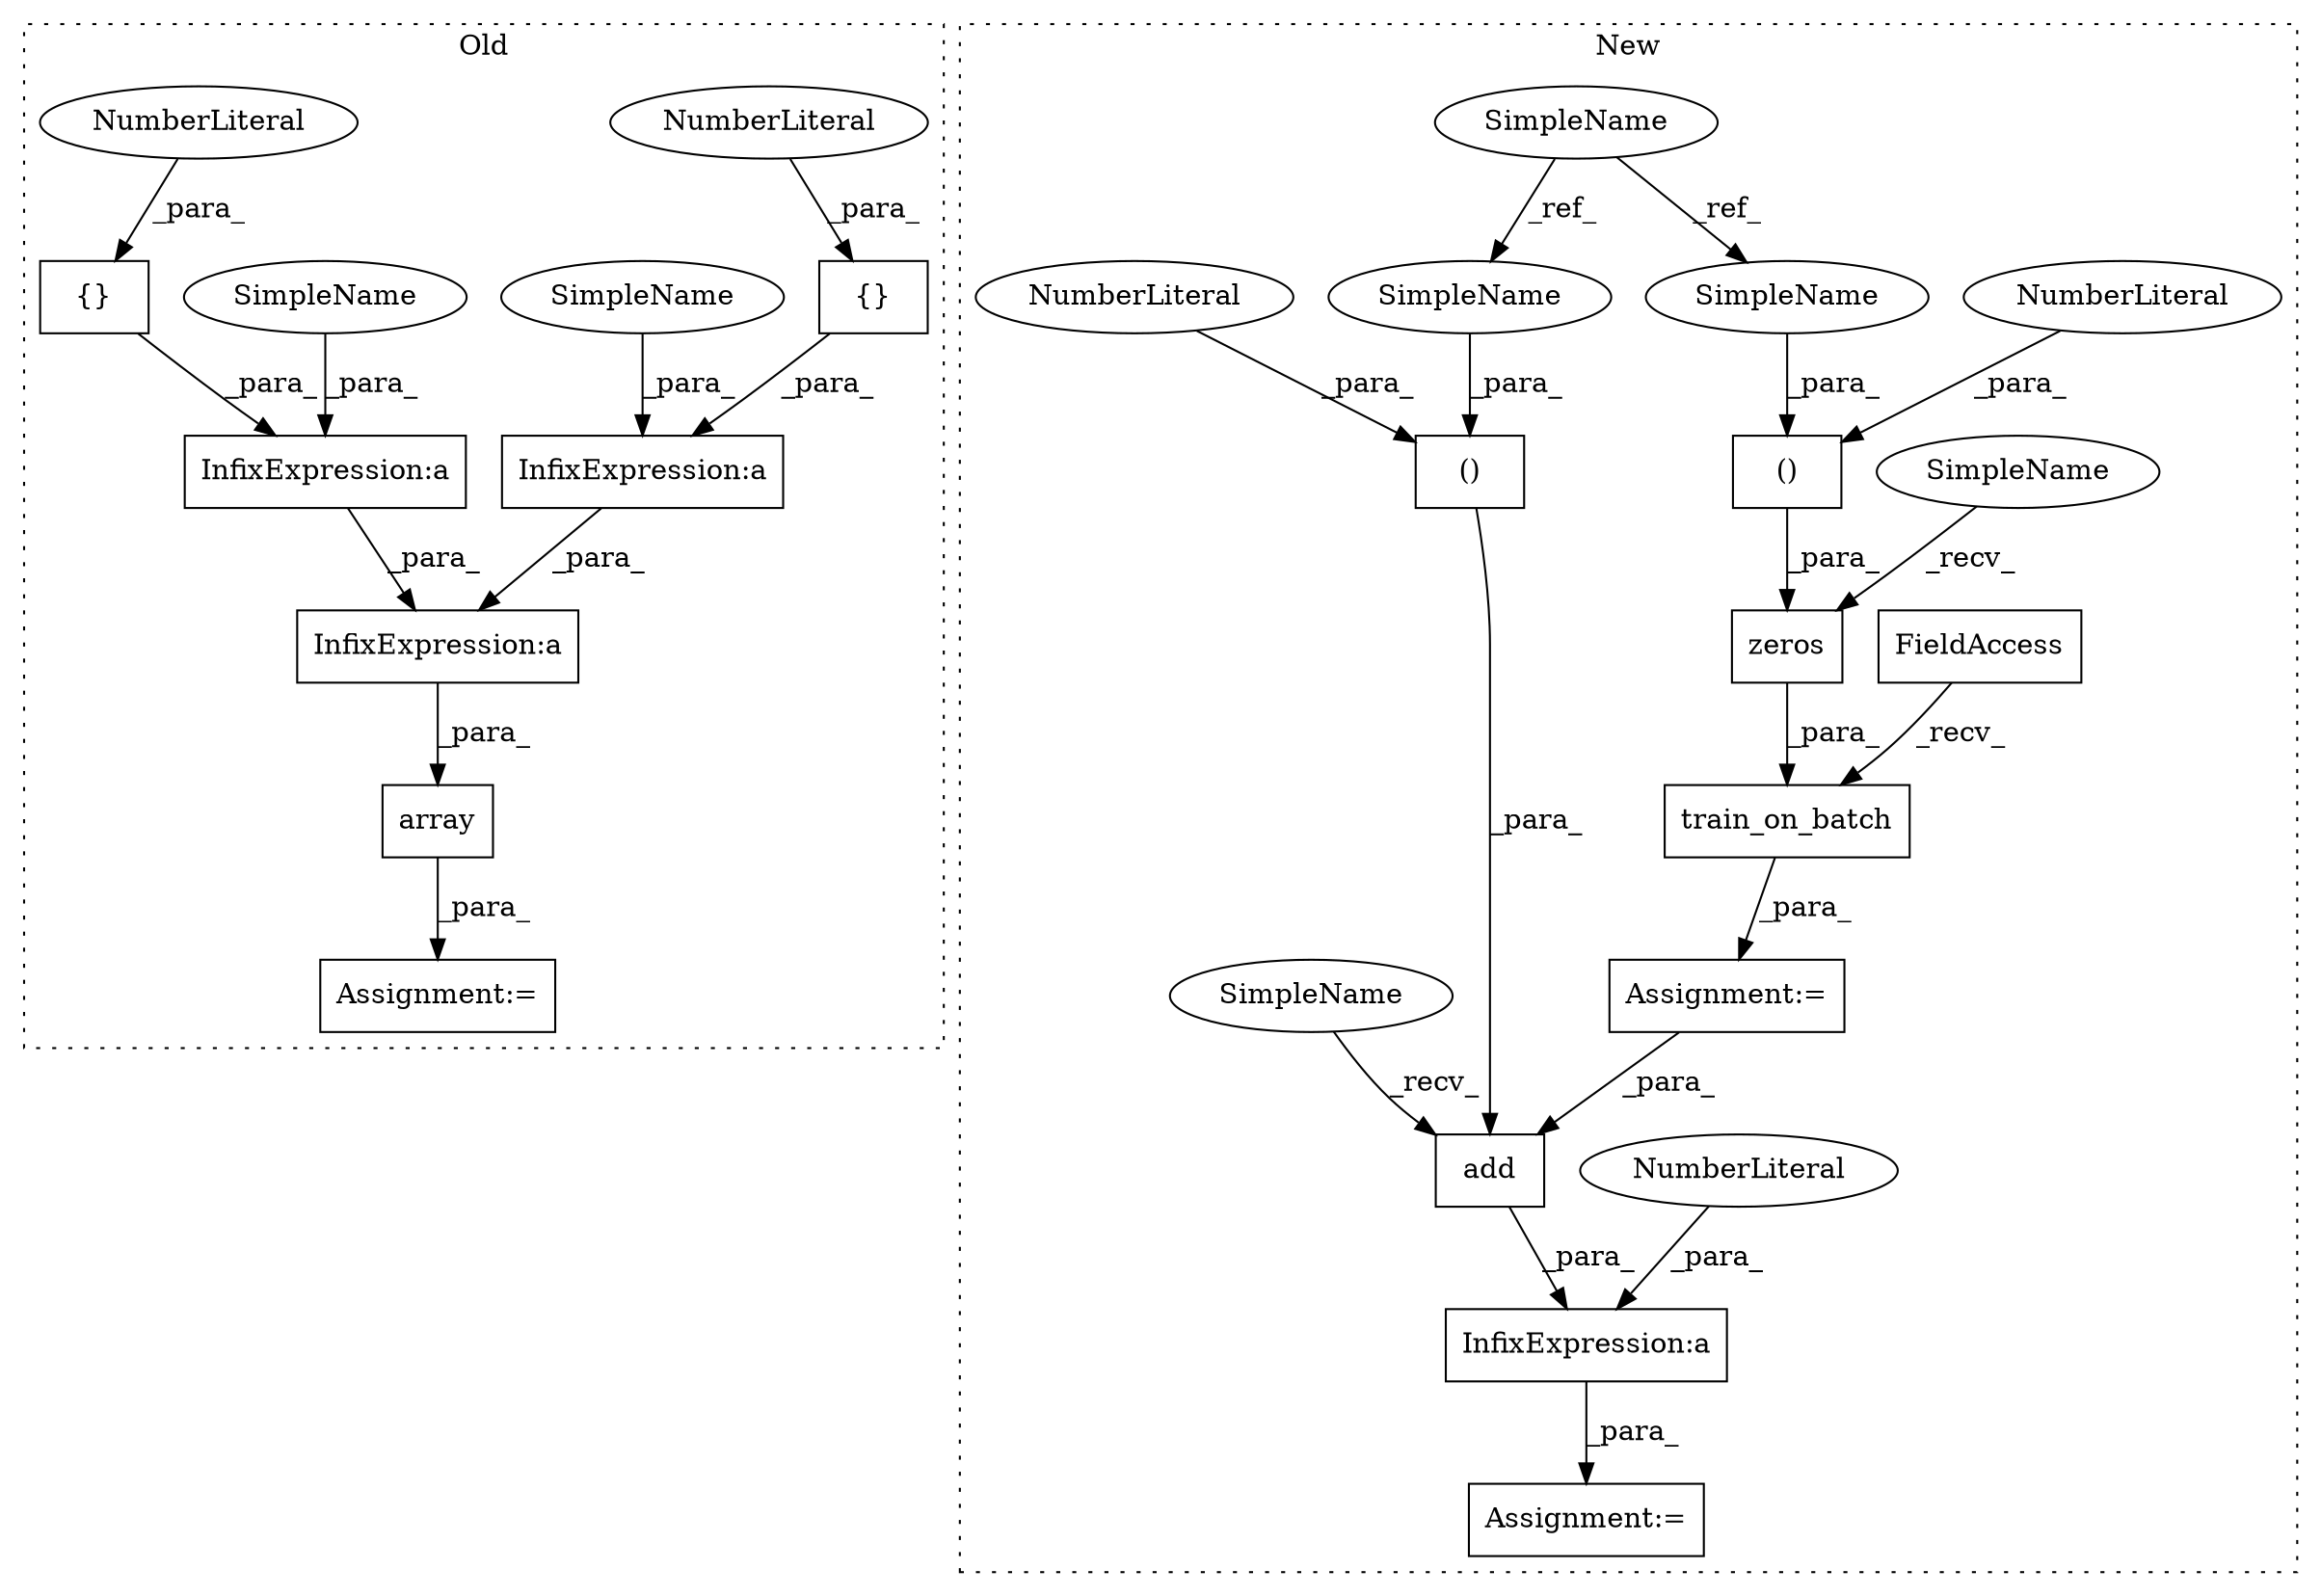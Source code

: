 digraph G {
subgraph cluster0 {
1 [label="array" a="32" s="3374,3437" l="6,1" shape="box"];
4 [label="{}" a="4" s="3420,3422" l="1,1" shape="box"];
6 [label="Assignment:=" a="7" s="3367" l="1" shape="box"];
7 [label="NumberLiteral" a="34" s="3421" l="1" shape="ellipse"];
9 [label="{}" a="4" s="3390,3392" l="1,1" shape="box"];
10 [label="NumberLiteral" a="34" s="3391" l="1" shape="ellipse"];
14 [label="InfixExpression:a" a="27" s="3393" l="3" shape="box"];
15 [label="InfixExpression:a" a="27" s="3407" l="3" shape="box"];
16 [label="InfixExpression:a" a="27" s="3423" l="3" shape="box"];
25 [label="SimpleName" a="42" s="3426" l="10" shape="ellipse"];
26 [label="SimpleName" a="42" s="3396" l="10" shape="ellipse"];
label = "Old";
style="dotted";
}
subgraph cluster1 {
2 [label="zeros" a="32" s="3602,3639" l="13,2" shape="box"];
3 [label="Assignment:=" a="7" s="3552" l="1" shape="box"];
5 [label="()" a="106" s="3615" l="24" shape="box"];
8 [label="NumberLiteral" a="34" s="3638" l="1" shape="ellipse"];
11 [label="add" a="32" s="3670,3697" l="4,1" shape="box"];
12 [label="()" a="106" s="3506" l="24" shape="box"];
13 [label="InfixExpression:a" a="27" s="3661" l="3" shape="box"];
17 [label="NumberLiteral" a="34" s="3529" l="1" shape="ellipse"];
18 [label="NumberLiteral" a="34" s="3658" l="3" shape="ellipse"];
19 [label="SimpleName" a="42" s="3106" l="10" shape="ellipse"];
20 [label="Assignment:=" a="7" s="3656" l="1" shape="box"];
21 [label="train_on_batch" a="32" s="3572,3641" l="15,1" shape="box"];
22 [label="FieldAccess" a="22" s="3553" l="18" shape="box"];
23 [label="SimpleName" a="42" s="3615" l="10" shape="ellipse"];
24 [label="SimpleName" a="42" s="3506" l="10" shape="ellipse"];
27 [label="SimpleName" a="42" s="3596" l="5" shape="ellipse"];
28 [label="SimpleName" a="42" s="3664" l="5" shape="ellipse"];
label = "New";
style="dotted";
}
1 -> 6 [label="_para_"];
2 -> 21 [label="_para_"];
3 -> 11 [label="_para_"];
4 -> 16 [label="_para_"];
5 -> 2 [label="_para_"];
7 -> 4 [label="_para_"];
8 -> 5 [label="_para_"];
9 -> 14 [label="_para_"];
10 -> 9 [label="_para_"];
11 -> 13 [label="_para_"];
12 -> 11 [label="_para_"];
13 -> 20 [label="_para_"];
14 -> 15 [label="_para_"];
15 -> 1 [label="_para_"];
16 -> 15 [label="_para_"];
17 -> 12 [label="_para_"];
18 -> 13 [label="_para_"];
19 -> 24 [label="_ref_"];
19 -> 23 [label="_ref_"];
21 -> 3 [label="_para_"];
22 -> 21 [label="_recv_"];
23 -> 5 [label="_para_"];
24 -> 12 [label="_para_"];
25 -> 16 [label="_para_"];
26 -> 14 [label="_para_"];
27 -> 2 [label="_recv_"];
28 -> 11 [label="_recv_"];
}